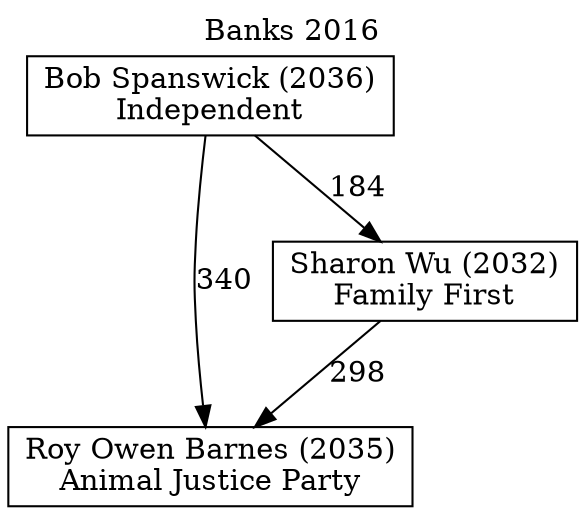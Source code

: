 // House preference flow
digraph "Roy Owen Barnes (2035)_Banks_2016" {
	graph [label="Banks 2016" labelloc=t mclimit=10]
	node [shape=box]
	"Roy Owen Barnes (2035)" [label="Roy Owen Barnes (2035)
Animal Justice Party"]
	"Bob Spanswick (2036)" [label="Bob Spanswick (2036)
Independent"]
	"Sharon Wu (2032)" [label="Sharon Wu (2032)
Family First"]
	"Bob Spanswick (2036)" -> "Sharon Wu (2032)" [label=184]
	"Bob Spanswick (2036)" -> "Roy Owen Barnes (2035)" [label=340]
	"Sharon Wu (2032)" -> "Roy Owen Barnes (2035)" [label=298]
}

